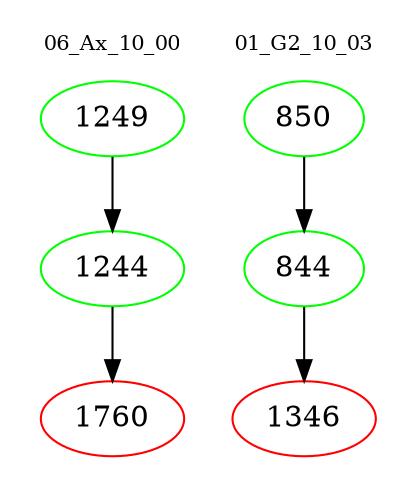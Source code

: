 digraph{
subgraph cluster_0 {
color = white
label = "06_Ax_10_00";
fontsize=10;
T0_1249 [label="1249", color="green"]
T0_1249 -> T0_1244 [color="black"]
T0_1244 [label="1244", color="green"]
T0_1244 -> T0_1760 [color="black"]
T0_1760 [label="1760", color="red"]
}
subgraph cluster_1 {
color = white
label = "01_G2_10_03";
fontsize=10;
T1_850 [label="850", color="green"]
T1_850 -> T1_844 [color="black"]
T1_844 [label="844", color="green"]
T1_844 -> T1_1346 [color="black"]
T1_1346 [label="1346", color="red"]
}
}
